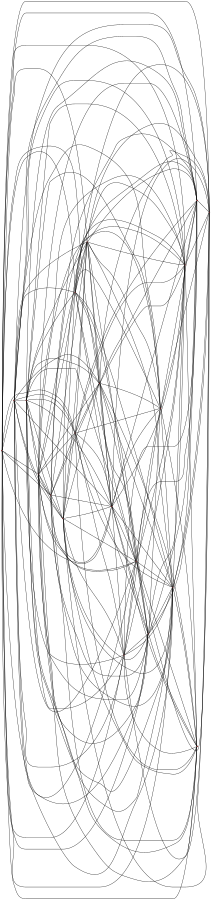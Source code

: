 graph unix {
	graph [ dpi = 300 ];
	node [shape=point];
	node [fillcolor=red];
	size="6,6";
	rankdir="LR";

	0
	1
	2
	3
	4
	5
	6
	7
	8
	9
	10
	11
	12
	13
	14
	15
	16
	17
	18
	19
	0 -- 1
	0 -- 3
	0 -- 4
	0 -- 6
	0 -- 7
	0 -- 8
	0 -- 9
	0 -- 10
	0 -- 11
	0 -- 12
	0 -- 13
	0 -- 15
	0 -- 16
	0 -- 17
	0 -- 18
	0 -- 19
	1 -- 2
	1 -- 4
	1 -- 5
	1 -- 6
	1 -- 7
	1 -- 8
	1 -- 9
	1 -- 10
	1 -- 11
	1 -- 12
	1 -- 13
	1 -- 14
	1 -- 15
	1 -- 16
	1 -- 17
	1 -- 19
	2 -- 3
	2 -- 4
	2 -- 5
	2 -- 6
	2 -- 7
	2 -- 8
	2 -- 9
	2 -- 10
	2 -- 11
	2 -- 12
	2 -- 13
	2 -- 14
	2 -- 15
	2 -- 16
	2 -- 17
	2 -- 18
	3 -- 4
	3 -- 5
	3 -- 6
	3 -- 7
	3 -- 8
	3 -- 9
	3 -- 10
	3 -- 11
	3 -- 12
	3 -- 13
	3 -- 14
	3 -- 15
	3 -- 16
	3 -- 17
	3 -- 18
	4 -- 5
	4 -- 6
	4 -- 8
	4 -- 9
	4 -- 10
	4 -- 12
	4 -- 13
	4 -- 15
	4 -- 16
	4 -- 17
	4 -- 18
	5 -- 6
	5 -- 7
	5 -- 8
	5 -- 9
	5 -- 10
	5 -- 11
	5 -- 12
	5 -- 13
	5 -- 15
	5 -- 16
	5 -- 18
	5 -- 19
	6 -- 8
	6 -- 9
	6 -- 10
	6 -- 11
	6 -- 13
	6 -- 14
	6 -- 15
	6 -- 16
	6 -- 17
	6 -- 18
	7 -- 8
	7 -- 9
	7 -- 10
	7 -- 12
	7 -- 13
	7 -- 14
	7 -- 15
	7 -- 16
	7 -- 17
	7 -- 19
	8 -- 9
	8 -- 10
	8 -- 12
	8 -- 14
	8 -- 15
	8 -- 16
	8 -- 17
	8 -- 19
	9 -- 10
	9 -- 12
	9 -- 13
	9 -- 14
	9 -- 15
	9 -- 16
	9 -- 17
	9 -- 18
	9 -- 19
	10 -- 11
	10 -- 12
	10 -- 13
	10 -- 14
	10 -- 15
	10 -- 16
	10 -- 17
	10 -- 18
	10 -- 19
	11 -- 12
	11 -- 13
	11 -- 14
	11 -- 15
	11 -- 16
	11 -- 17
	11 -- 18
	11 -- 19
	12 -- 13
	12 -- 14
	12 -- 15
	12 -- 16
	12 -- 17
	12 -- 18
	12 -- 19
	13 -- 14
	13 -- 15
	13 -- 16
	13 -- 17
	13 -- 18
	13 -- 19
	14 -- 15
	14 -- 17
	14 -- 18
	14 -- 19
	15 -- 16
	15 -- 17
	15 -- 18
	15 -- 19
	16 -- 17
	16 -- 18
	16 -- 19
	17 -- 19
}
